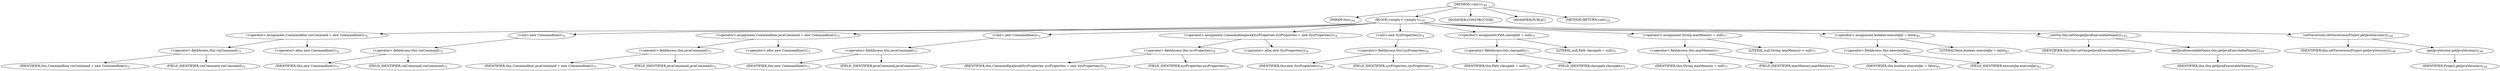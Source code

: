 digraph "&lt;init&gt;" {  
"273" [label = <(METHOD,&lt;init&gt;)<SUB>142</SUB>> ]
"13" [label = <(PARAM,this)<SUB>142</SUB>> ]
"274" [label = <(BLOCK,&lt;empty&gt;,&lt;empty&gt;)<SUB>142</SUB>> ]
"275" [label = <(&lt;operator&gt;.assignment,Commandline vmCommand = new Commandline())<SUB>72</SUB>> ]
"276" [label = <(&lt;operator&gt;.fieldAccess,this.vmCommand)<SUB>72</SUB>> ]
"277" [label = <(IDENTIFIER,this,Commandline vmCommand = new Commandline())<SUB>72</SUB>> ]
"278" [label = <(FIELD_IDENTIFIER,vmCommand,vmCommand)<SUB>72</SUB>> ]
"279" [label = <(&lt;operator&gt;.alloc,new Commandline())<SUB>72</SUB>> ]
"280" [label = <(&lt;init&gt;,new Commandline())<SUB>72</SUB>> ]
"281" [label = <(&lt;operator&gt;.fieldAccess,this.vmCommand)<SUB>72</SUB>> ]
"282" [label = <(IDENTIFIER,this,new Commandline())<SUB>72</SUB>> ]
"283" [label = <(FIELD_IDENTIFIER,vmCommand,vmCommand)<SUB>72</SUB>> ]
"284" [label = <(&lt;operator&gt;.assignment,Commandline javaCommand = new Commandline())<SUB>73</SUB>> ]
"285" [label = <(&lt;operator&gt;.fieldAccess,this.javaCommand)<SUB>73</SUB>> ]
"286" [label = <(IDENTIFIER,this,Commandline javaCommand = new Commandline())<SUB>73</SUB>> ]
"287" [label = <(FIELD_IDENTIFIER,javaCommand,javaCommand)<SUB>73</SUB>> ]
"288" [label = <(&lt;operator&gt;.alloc,new Commandline())<SUB>73</SUB>> ]
"289" [label = <(&lt;init&gt;,new Commandline())<SUB>73</SUB>> ]
"290" [label = <(&lt;operator&gt;.fieldAccess,this.javaCommand)<SUB>73</SUB>> ]
"291" [label = <(IDENTIFIER,this,new Commandline())<SUB>73</SUB>> ]
"292" [label = <(FIELD_IDENTIFIER,javaCommand,javaCommand)<SUB>73</SUB>> ]
"293" [label = <(&lt;operator&gt;.assignment,CommandlineJava$SysProperties sysProperties = new SysProperties())<SUB>74</SUB>> ]
"294" [label = <(&lt;operator&gt;.fieldAccess,this.sysProperties)<SUB>74</SUB>> ]
"295" [label = <(IDENTIFIER,this,CommandlineJava$SysProperties sysProperties = new SysProperties())<SUB>74</SUB>> ]
"296" [label = <(FIELD_IDENTIFIER,sysProperties,sysProperties)<SUB>74</SUB>> ]
"297" [label = <(&lt;operator&gt;.alloc,new SysProperties())<SUB>74</SUB>> ]
"298" [label = <(&lt;init&gt;,new SysProperties())<SUB>74</SUB>> ]
"299" [label = <(&lt;operator&gt;.fieldAccess,this.sysProperties)<SUB>74</SUB>> ]
"300" [label = <(IDENTIFIER,this,new SysProperties())<SUB>74</SUB>> ]
"301" [label = <(FIELD_IDENTIFIER,sysProperties,sysProperties)<SUB>74</SUB>> ]
"302" [label = <(&lt;operator&gt;.assignment,Path classpath = null)<SUB>75</SUB>> ]
"303" [label = <(&lt;operator&gt;.fieldAccess,this.classpath)<SUB>75</SUB>> ]
"304" [label = <(IDENTIFIER,this,Path classpath = null)<SUB>75</SUB>> ]
"305" [label = <(FIELD_IDENTIFIER,classpath,classpath)<SUB>75</SUB>> ]
"306" [label = <(LITERAL,null,Path classpath = null)<SUB>75</SUB>> ]
"307" [label = <(&lt;operator&gt;.assignment,String maxMemory = null)<SUB>77</SUB>> ]
"308" [label = <(&lt;operator&gt;.fieldAccess,this.maxMemory)<SUB>77</SUB>> ]
"309" [label = <(IDENTIFIER,this,String maxMemory = null)<SUB>77</SUB>> ]
"310" [label = <(FIELD_IDENTIFIER,maxMemory,maxMemory)<SUB>77</SUB>> ]
"311" [label = <(LITERAL,null,String maxMemory = null)<SUB>77</SUB>> ]
"312" [label = <(&lt;operator&gt;.assignment,boolean executeJar = false)<SUB>83</SUB>> ]
"313" [label = <(&lt;operator&gt;.fieldAccess,this.executeJar)<SUB>83</SUB>> ]
"314" [label = <(IDENTIFIER,this,boolean executeJar = false)<SUB>83</SUB>> ]
"315" [label = <(FIELD_IDENTIFIER,executeJar,executeJar)<SUB>83</SUB>> ]
"316" [label = <(LITERAL,false,boolean executeJar = false)<SUB>83</SUB>> ]
"317" [label = <(setVm,this.setVm(getJavaExecutableName()))<SUB>143</SUB>> ]
"14" [label = <(IDENTIFIER,this,this.setVm(getJavaExecutableName()))<SUB>143</SUB>> ]
"318" [label = <(getJavaExecutableName,this.getJavaExecutableName())<SUB>143</SUB>> ]
"12" [label = <(IDENTIFIER,this,this.getJavaExecutableName())<SUB>143</SUB>> ]
"319" [label = <(setVmversion,setVmversion(Project.getJavaVersion()))<SUB>144</SUB>> ]
"15" [label = <(IDENTIFIER,this,setVmversion(Project.getJavaVersion()))<SUB>144</SUB>> ]
"320" [label = <(getJavaVersion,getJavaVersion())<SUB>144</SUB>> ]
"321" [label = <(IDENTIFIER,Project,getJavaVersion())<SUB>144</SUB>> ]
"322" [label = <(MODIFIER,CONSTRUCTOR)> ]
"323" [label = <(MODIFIER,PUBLIC)> ]
"324" [label = <(METHOD_RETURN,void)<SUB>145</SUB>> ]
  "273" -> "13" 
  "273" -> "274" 
  "273" -> "322" 
  "273" -> "323" 
  "273" -> "324" 
  "274" -> "275" 
  "274" -> "280" 
  "274" -> "284" 
  "274" -> "289" 
  "274" -> "293" 
  "274" -> "298" 
  "274" -> "302" 
  "274" -> "307" 
  "274" -> "312" 
  "274" -> "317" 
  "274" -> "319" 
  "275" -> "276" 
  "275" -> "279" 
  "276" -> "277" 
  "276" -> "278" 
  "280" -> "281" 
  "281" -> "282" 
  "281" -> "283" 
  "284" -> "285" 
  "284" -> "288" 
  "285" -> "286" 
  "285" -> "287" 
  "289" -> "290" 
  "290" -> "291" 
  "290" -> "292" 
  "293" -> "294" 
  "293" -> "297" 
  "294" -> "295" 
  "294" -> "296" 
  "298" -> "299" 
  "299" -> "300" 
  "299" -> "301" 
  "302" -> "303" 
  "302" -> "306" 
  "303" -> "304" 
  "303" -> "305" 
  "307" -> "308" 
  "307" -> "311" 
  "308" -> "309" 
  "308" -> "310" 
  "312" -> "313" 
  "312" -> "316" 
  "313" -> "314" 
  "313" -> "315" 
  "317" -> "14" 
  "317" -> "318" 
  "318" -> "12" 
  "319" -> "15" 
  "319" -> "320" 
  "320" -> "321" 
}
